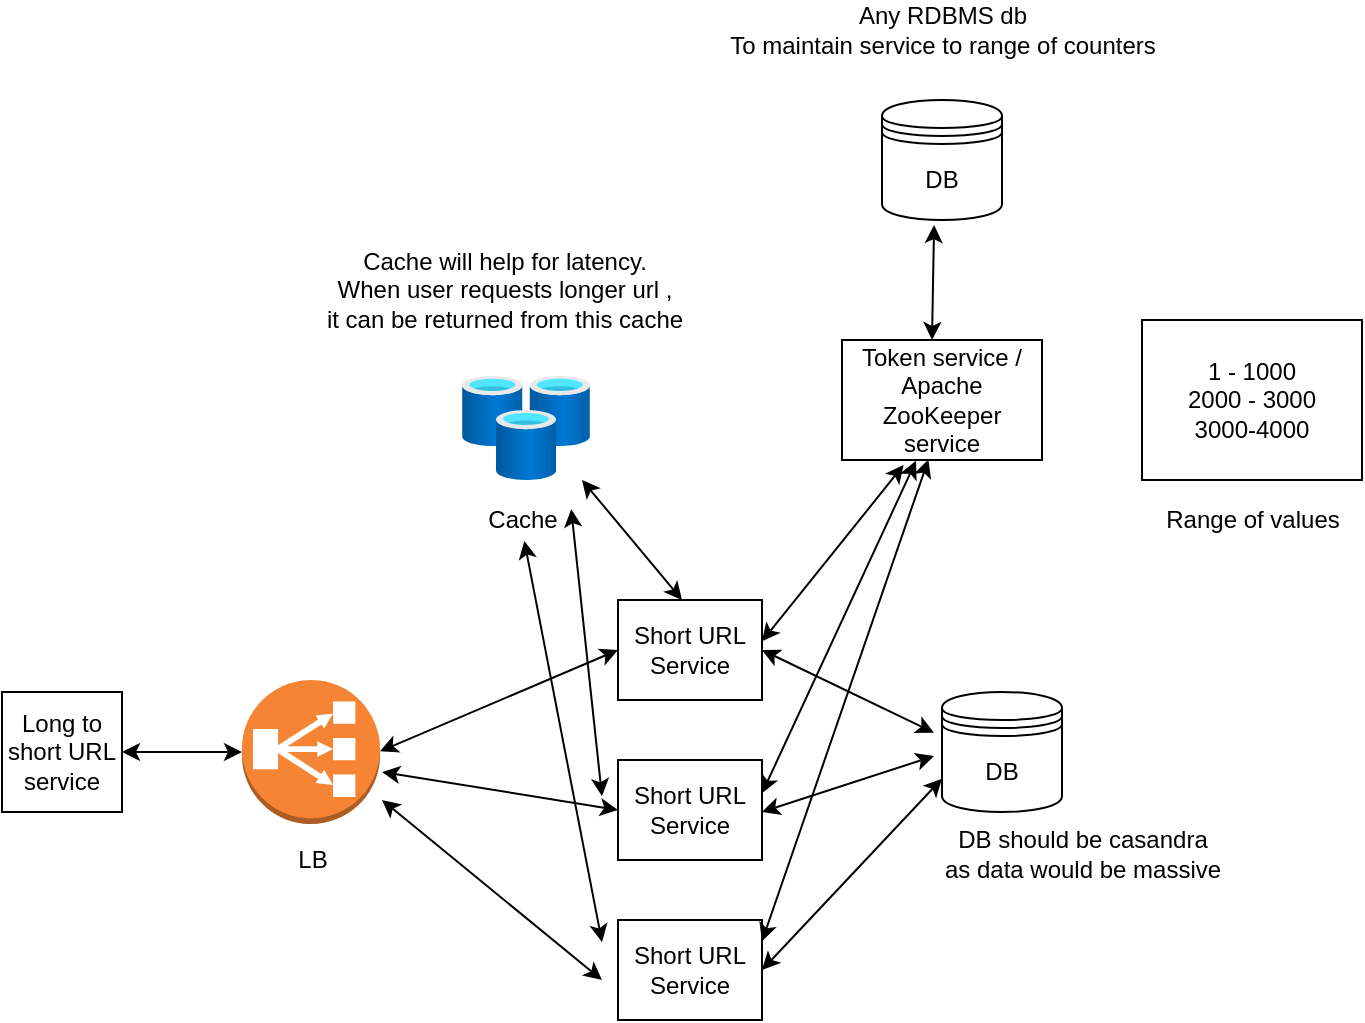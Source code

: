 <mxfile version="15.2.7" type="device"><diagram id="TImJcHvit5o44RxcBqpO" name="Page-1"><mxGraphModel dx="983" dy="593" grid="1" gridSize="10" guides="1" tooltips="1" connect="1" arrows="1" fold="1" page="1" pageScale="1" pageWidth="827" pageHeight="1169" math="0" shadow="0"><root><mxCell id="_gz1JErR969Hc2Av5rHK-0"/><mxCell id="_gz1JErR969Hc2Av5rHK-1" parent="_gz1JErR969Hc2Av5rHK-0"/><mxCell id="DIK4quIRkQu-O5vBBoMn-3" value="Long to short URL service" style="whiteSpace=wrap;html=1;aspect=fixed;" vertex="1" parent="_gz1JErR969Hc2Av5rHK-1"><mxGeometry x="74" y="376" width="60" height="60" as="geometry"/></mxCell><mxCell id="DIK4quIRkQu-O5vBBoMn-4" value="" style="outlineConnect=0;dashed=0;verticalLabelPosition=bottom;verticalAlign=top;align=center;html=1;shape=mxgraph.aws3.classic_load_balancer;fillColor=#F58534;gradientColor=none;" vertex="1" parent="_gz1JErR969Hc2Av5rHK-1"><mxGeometry x="194" y="370" width="69" height="72" as="geometry"/></mxCell><mxCell id="DIK4quIRkQu-O5vBBoMn-5" value="DB" style="shape=datastore;whiteSpace=wrap;html=1;" vertex="1" parent="_gz1JErR969Hc2Av5rHK-1"><mxGeometry x="544" y="376" width="60" height="60" as="geometry"/></mxCell><mxCell id="DIK4quIRkQu-O5vBBoMn-11" value="LB" style="text;html=1;align=center;verticalAlign=middle;resizable=0;points=[];autosize=1;strokeColor=none;fillColor=none;" vertex="1" parent="_gz1JErR969Hc2Av5rHK-1"><mxGeometry x="213.5" y="450" width="30" height="20" as="geometry"/></mxCell><mxCell id="DIK4quIRkQu-O5vBBoMn-12" value="" style="endArrow=classic;startArrow=classic;html=1;exitX=1;exitY=0.5;exitDx=0;exitDy=0;entryX=0;entryY=0.5;entryDx=0;entryDy=0;entryPerimeter=0;" edge="1" parent="_gz1JErR969Hc2Av5rHK-1" source="DIK4quIRkQu-O5vBBoMn-3" target="DIK4quIRkQu-O5vBBoMn-4"><mxGeometry width="50" height="50" relative="1" as="geometry"><mxPoint x="384" y="470" as="sourcePoint"/><mxPoint x="434" y="420" as="targetPoint"/></mxGeometry></mxCell><mxCell id="DIK4quIRkQu-O5vBBoMn-13" value="" style="endArrow=classic;startArrow=classic;html=1;exitX=1;exitY=0.5;exitDx=0;exitDy=0;entryX=0;entryY=0.5;entryDx=0;entryDy=0;" edge="1" parent="_gz1JErR969Hc2Av5rHK-1" target="DIK4quIRkQu-O5vBBoMn-14"><mxGeometry width="50" height="50" relative="1" as="geometry"><mxPoint x="263" y="405.66" as="sourcePoint"/><mxPoint x="344" y="405.87" as="targetPoint"/></mxGeometry></mxCell><mxCell id="DIK4quIRkQu-O5vBBoMn-14" value="Short URL Service" style="rounded=0;whiteSpace=wrap;html=1;" vertex="1" parent="_gz1JErR969Hc2Av5rHK-1"><mxGeometry x="382" y="330" width="72" height="50" as="geometry"/></mxCell><mxCell id="DIK4quIRkQu-O5vBBoMn-15" value="Short URL Service" style="rounded=0;whiteSpace=wrap;html=1;" vertex="1" parent="_gz1JErR969Hc2Av5rHK-1"><mxGeometry x="382" y="410" width="72" height="50" as="geometry"/></mxCell><mxCell id="DIK4quIRkQu-O5vBBoMn-16" value="Short URL Service" style="rounded=0;whiteSpace=wrap;html=1;" vertex="1" parent="_gz1JErR969Hc2Av5rHK-1"><mxGeometry x="382" y="490" width="72" height="50" as="geometry"/></mxCell><mxCell id="DIK4quIRkQu-O5vBBoMn-18" value="" style="endArrow=classic;startArrow=classic;html=1;entryX=0;entryY=0.5;entryDx=0;entryDy=0;" edge="1" parent="_gz1JErR969Hc2Av5rHK-1" target="DIK4quIRkQu-O5vBBoMn-15"><mxGeometry width="50" height="50" relative="1" as="geometry"><mxPoint x="264" y="416" as="sourcePoint"/><mxPoint x="392" y="365" as="targetPoint"/></mxGeometry></mxCell><mxCell id="DIK4quIRkQu-O5vBBoMn-19" value="" style="endArrow=classic;startArrow=classic;html=1;" edge="1" parent="_gz1JErR969Hc2Av5rHK-1"><mxGeometry width="50" height="50" relative="1" as="geometry"><mxPoint x="264" y="430" as="sourcePoint"/><mxPoint x="374" y="520" as="targetPoint"/></mxGeometry></mxCell><mxCell id="DIK4quIRkQu-O5vBBoMn-20" value="" style="endArrow=classic;startArrow=classic;html=1;exitX=1;exitY=0.5;exitDx=0;exitDy=0;entryX=-0.067;entryY=0.534;entryDx=0;entryDy=0;entryPerimeter=0;" edge="1" parent="_gz1JErR969Hc2Av5rHK-1" target="DIK4quIRkQu-O5vBBoMn-5"><mxGeometry width="50" height="50" relative="1" as="geometry"><mxPoint x="454" y="436.0" as="sourcePoint"/><mxPoint x="573" y="385.34" as="targetPoint"/></mxGeometry></mxCell><mxCell id="DIK4quIRkQu-O5vBBoMn-21" value="" style="endArrow=classic;startArrow=classic;html=1;exitX=1;exitY=0.5;exitDx=0;exitDy=0;entryX=-0.067;entryY=0.339;entryDx=0;entryDy=0;entryPerimeter=0;" edge="1" parent="_gz1JErR969Hc2Av5rHK-1" source="DIK4quIRkQu-O5vBBoMn-14" target="DIK4quIRkQu-O5vBBoMn-5"><mxGeometry width="50" height="50" relative="1" as="geometry"><mxPoint x="454" y="400.66" as="sourcePoint"/><mxPoint x="573" y="350" as="targetPoint"/></mxGeometry></mxCell><mxCell id="DIK4quIRkQu-O5vBBoMn-22" value="" style="endArrow=classic;startArrow=classic;html=1;exitX=1;exitY=0.5;exitDx=0;exitDy=0;" edge="1" parent="_gz1JErR969Hc2Av5rHK-1" source="DIK4quIRkQu-O5vBBoMn-16"><mxGeometry width="50" height="50" relative="1" as="geometry"><mxPoint x="434" y="490.0" as="sourcePoint"/><mxPoint x="544" y="419.34" as="targetPoint"/></mxGeometry></mxCell><mxCell id="DIK4quIRkQu-O5vBBoMn-23" value="Token service / Apache ZooKeeper service" style="rounded=0;whiteSpace=wrap;html=1;" vertex="1" parent="_gz1JErR969Hc2Av5rHK-1"><mxGeometry x="494" y="200" width="100" height="60" as="geometry"/></mxCell><mxCell id="DIK4quIRkQu-O5vBBoMn-24" value="" style="endArrow=classic;startArrow=classic;html=1;exitX=1;exitY=0.5;exitDx=0;exitDy=0;entryX=0.432;entryY=0.996;entryDx=0;entryDy=0;entryPerimeter=0;" edge="1" parent="_gz1JErR969Hc2Av5rHK-1" target="DIK4quIRkQu-O5vBBoMn-23"><mxGeometry width="50" height="50" relative="1" as="geometry"><mxPoint x="454" y="500.66" as="sourcePoint"/><mxPoint x="573" y="450" as="targetPoint"/></mxGeometry></mxCell><mxCell id="DIK4quIRkQu-O5vBBoMn-25" value="" style="endArrow=classic;startArrow=classic;html=1;exitX=1;exitY=0.5;exitDx=0;exitDy=0;entryX=0.37;entryY=1.007;entryDx=0;entryDy=0;entryPerimeter=0;" edge="1" parent="_gz1JErR969Hc2Av5rHK-1" target="DIK4quIRkQu-O5vBBoMn-23"><mxGeometry width="50" height="50" relative="1" as="geometry"><mxPoint x="454" y="426.66" as="sourcePoint"/><mxPoint x="573" y="376" as="targetPoint"/></mxGeometry></mxCell><mxCell id="DIK4quIRkQu-O5vBBoMn-26" value="" style="endArrow=classic;startArrow=classic;html=1;exitX=1;exitY=0.5;exitDx=0;exitDy=0;entryX=0.308;entryY=1.042;entryDx=0;entryDy=0;entryPerimeter=0;" edge="1" parent="_gz1JErR969Hc2Av5rHK-1" target="DIK4quIRkQu-O5vBBoMn-23"><mxGeometry width="50" height="50" relative="1" as="geometry"><mxPoint x="454" y="350.66" as="sourcePoint"/><mxPoint x="573" y="300" as="targetPoint"/></mxGeometry></mxCell><mxCell id="DIK4quIRkQu-O5vBBoMn-28" value="1 - 1000&lt;br&gt;2000 - 3000&lt;br&gt;3000-4000" style="rounded=0;whiteSpace=wrap;html=1;" vertex="1" parent="_gz1JErR969Hc2Av5rHK-1"><mxGeometry x="644" y="190" width="110" height="80" as="geometry"/></mxCell><mxCell id="DIK4quIRkQu-O5vBBoMn-29" value="Range of values" style="text;html=1;align=center;verticalAlign=middle;resizable=0;points=[];autosize=1;strokeColor=none;fillColor=none;" vertex="1" parent="_gz1JErR969Hc2Av5rHK-1"><mxGeometry x="649" y="280" width="100" height="20" as="geometry"/></mxCell><mxCell id="DIK4quIRkQu-O5vBBoMn-30" value="DB should be casandra &lt;br&gt;as data would be massive" style="text;html=1;align=center;verticalAlign=middle;resizable=0;points=[];autosize=1;strokeColor=none;fillColor=none;" vertex="1" parent="_gz1JErR969Hc2Av5rHK-1"><mxGeometry x="539" y="442" width="150" height="30" as="geometry"/></mxCell><mxCell id="DIK4quIRkQu-O5vBBoMn-31" value="" style="aspect=fixed;html=1;points=[];align=center;image;fontSize=12;image=img/lib/azure2/databases/Cache_Redis.svg;" vertex="1" parent="_gz1JErR969Hc2Av5rHK-1"><mxGeometry x="304" y="218" width="64" height="52" as="geometry"/></mxCell><mxCell id="DIK4quIRkQu-O5vBBoMn-32" value="Cache" style="text;html=1;align=center;verticalAlign=middle;resizable=0;points=[];autosize=1;strokeColor=none;fillColor=none;" vertex="1" parent="_gz1JErR969Hc2Av5rHK-1"><mxGeometry x="309" y="280" width="50" height="20" as="geometry"/></mxCell><mxCell id="DIK4quIRkQu-O5vBBoMn-33" value="" style="endArrow=classic;startArrow=classic;html=1;exitX=1;exitY=0.5;exitDx=0;exitDy=0;" edge="1" parent="_gz1JErR969Hc2Av5rHK-1"><mxGeometry width="50" height="50" relative="1" as="geometry"><mxPoint x="414" y="330.0" as="sourcePoint"/><mxPoint x="364" y="270" as="targetPoint"/></mxGeometry></mxCell><mxCell id="DIK4quIRkQu-O5vBBoMn-34" value="" style="endArrow=classic;startArrow=classic;html=1;exitX=1;exitY=0.5;exitDx=0;exitDy=0;entryX=0.992;entryY=0.229;entryDx=0;entryDy=0;entryPerimeter=0;" edge="1" parent="_gz1JErR969Hc2Av5rHK-1" target="DIK4quIRkQu-O5vBBoMn-32"><mxGeometry width="50" height="50" relative="1" as="geometry"><mxPoint x="374" y="428.14" as="sourcePoint"/><mxPoint x="444.8" y="340" as="targetPoint"/></mxGeometry></mxCell><mxCell id="DIK4quIRkQu-O5vBBoMn-35" value="" style="endArrow=classic;startArrow=classic;html=1;exitX=1;exitY=0.5;exitDx=0;exitDy=0;entryX=0.523;entryY=1.022;entryDx=0;entryDy=0;entryPerimeter=0;" edge="1" parent="_gz1JErR969Hc2Av5rHK-1" target="DIK4quIRkQu-O5vBBoMn-32"><mxGeometry width="50" height="50" relative="1" as="geometry"><mxPoint x="374" y="501.07" as="sourcePoint"/><mxPoint x="444.8" y="412.93" as="targetPoint"/></mxGeometry></mxCell><mxCell id="DIK4quIRkQu-O5vBBoMn-38" value="DB" style="shape=datastore;whiteSpace=wrap;html=1;" vertex="1" parent="_gz1JErR969Hc2Av5rHK-1"><mxGeometry x="514" y="80" width="60" height="60" as="geometry"/></mxCell><mxCell id="DIK4quIRkQu-O5vBBoMn-39" value="" style="endArrow=classic;startArrow=classic;html=1;entryX=0.434;entryY=1.042;entryDx=0;entryDy=0;entryPerimeter=0;" edge="1" parent="_gz1JErR969Hc2Av5rHK-1" target="DIK4quIRkQu-O5vBBoMn-38"><mxGeometry width="50" height="50" relative="1" as="geometry"><mxPoint x="539" y="200" as="sourcePoint"/><mxPoint x="589" y="150" as="targetPoint"/></mxGeometry></mxCell><mxCell id="DIK4quIRkQu-O5vBBoMn-40" value="Any RDBMS db&lt;br&gt;To maintain service to range of counters" style="text;html=1;align=center;verticalAlign=middle;resizable=0;points=[];autosize=1;strokeColor=none;fillColor=none;" vertex="1" parent="_gz1JErR969Hc2Av5rHK-1"><mxGeometry x="429" y="30" width="230" height="30" as="geometry"/></mxCell><mxCell id="DIK4quIRkQu-O5vBBoMn-41" value="Cache will help for latency. &lt;br&gt;When user requests longer url , &lt;br&gt;it can be returned from this cache" style="text;html=1;align=center;verticalAlign=middle;resizable=0;points=[];autosize=1;strokeColor=none;fillColor=none;" vertex="1" parent="_gz1JErR969Hc2Av5rHK-1"><mxGeometry x="230" y="150" width="190" height="50" as="geometry"/></mxCell></root></mxGraphModel></diagram></mxfile>
